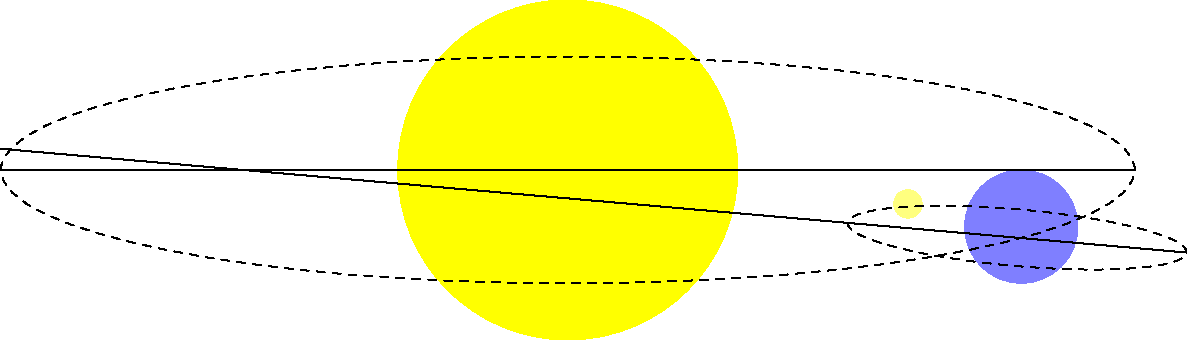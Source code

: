 settings.outformat = "png";
defaultpen(fontsize(16pt));
unitsize(1cm);

fill(circle((0, 0), 3), yellow);
fill(circle((8, -1), 1), lightblue);
fill(circle((6, -0.6), 0.25), lightyellow);

draw(ellipse((0, 0), 10, 2), dashed);
draw(rotate(-5) * ellipse((8, -0.5), 3, 0.5), dashed);

draw(rotate(-5) * ((11, -0.5) -- (-10, -0.5) ));
draw( (-10, 0) -- (10, 0));
